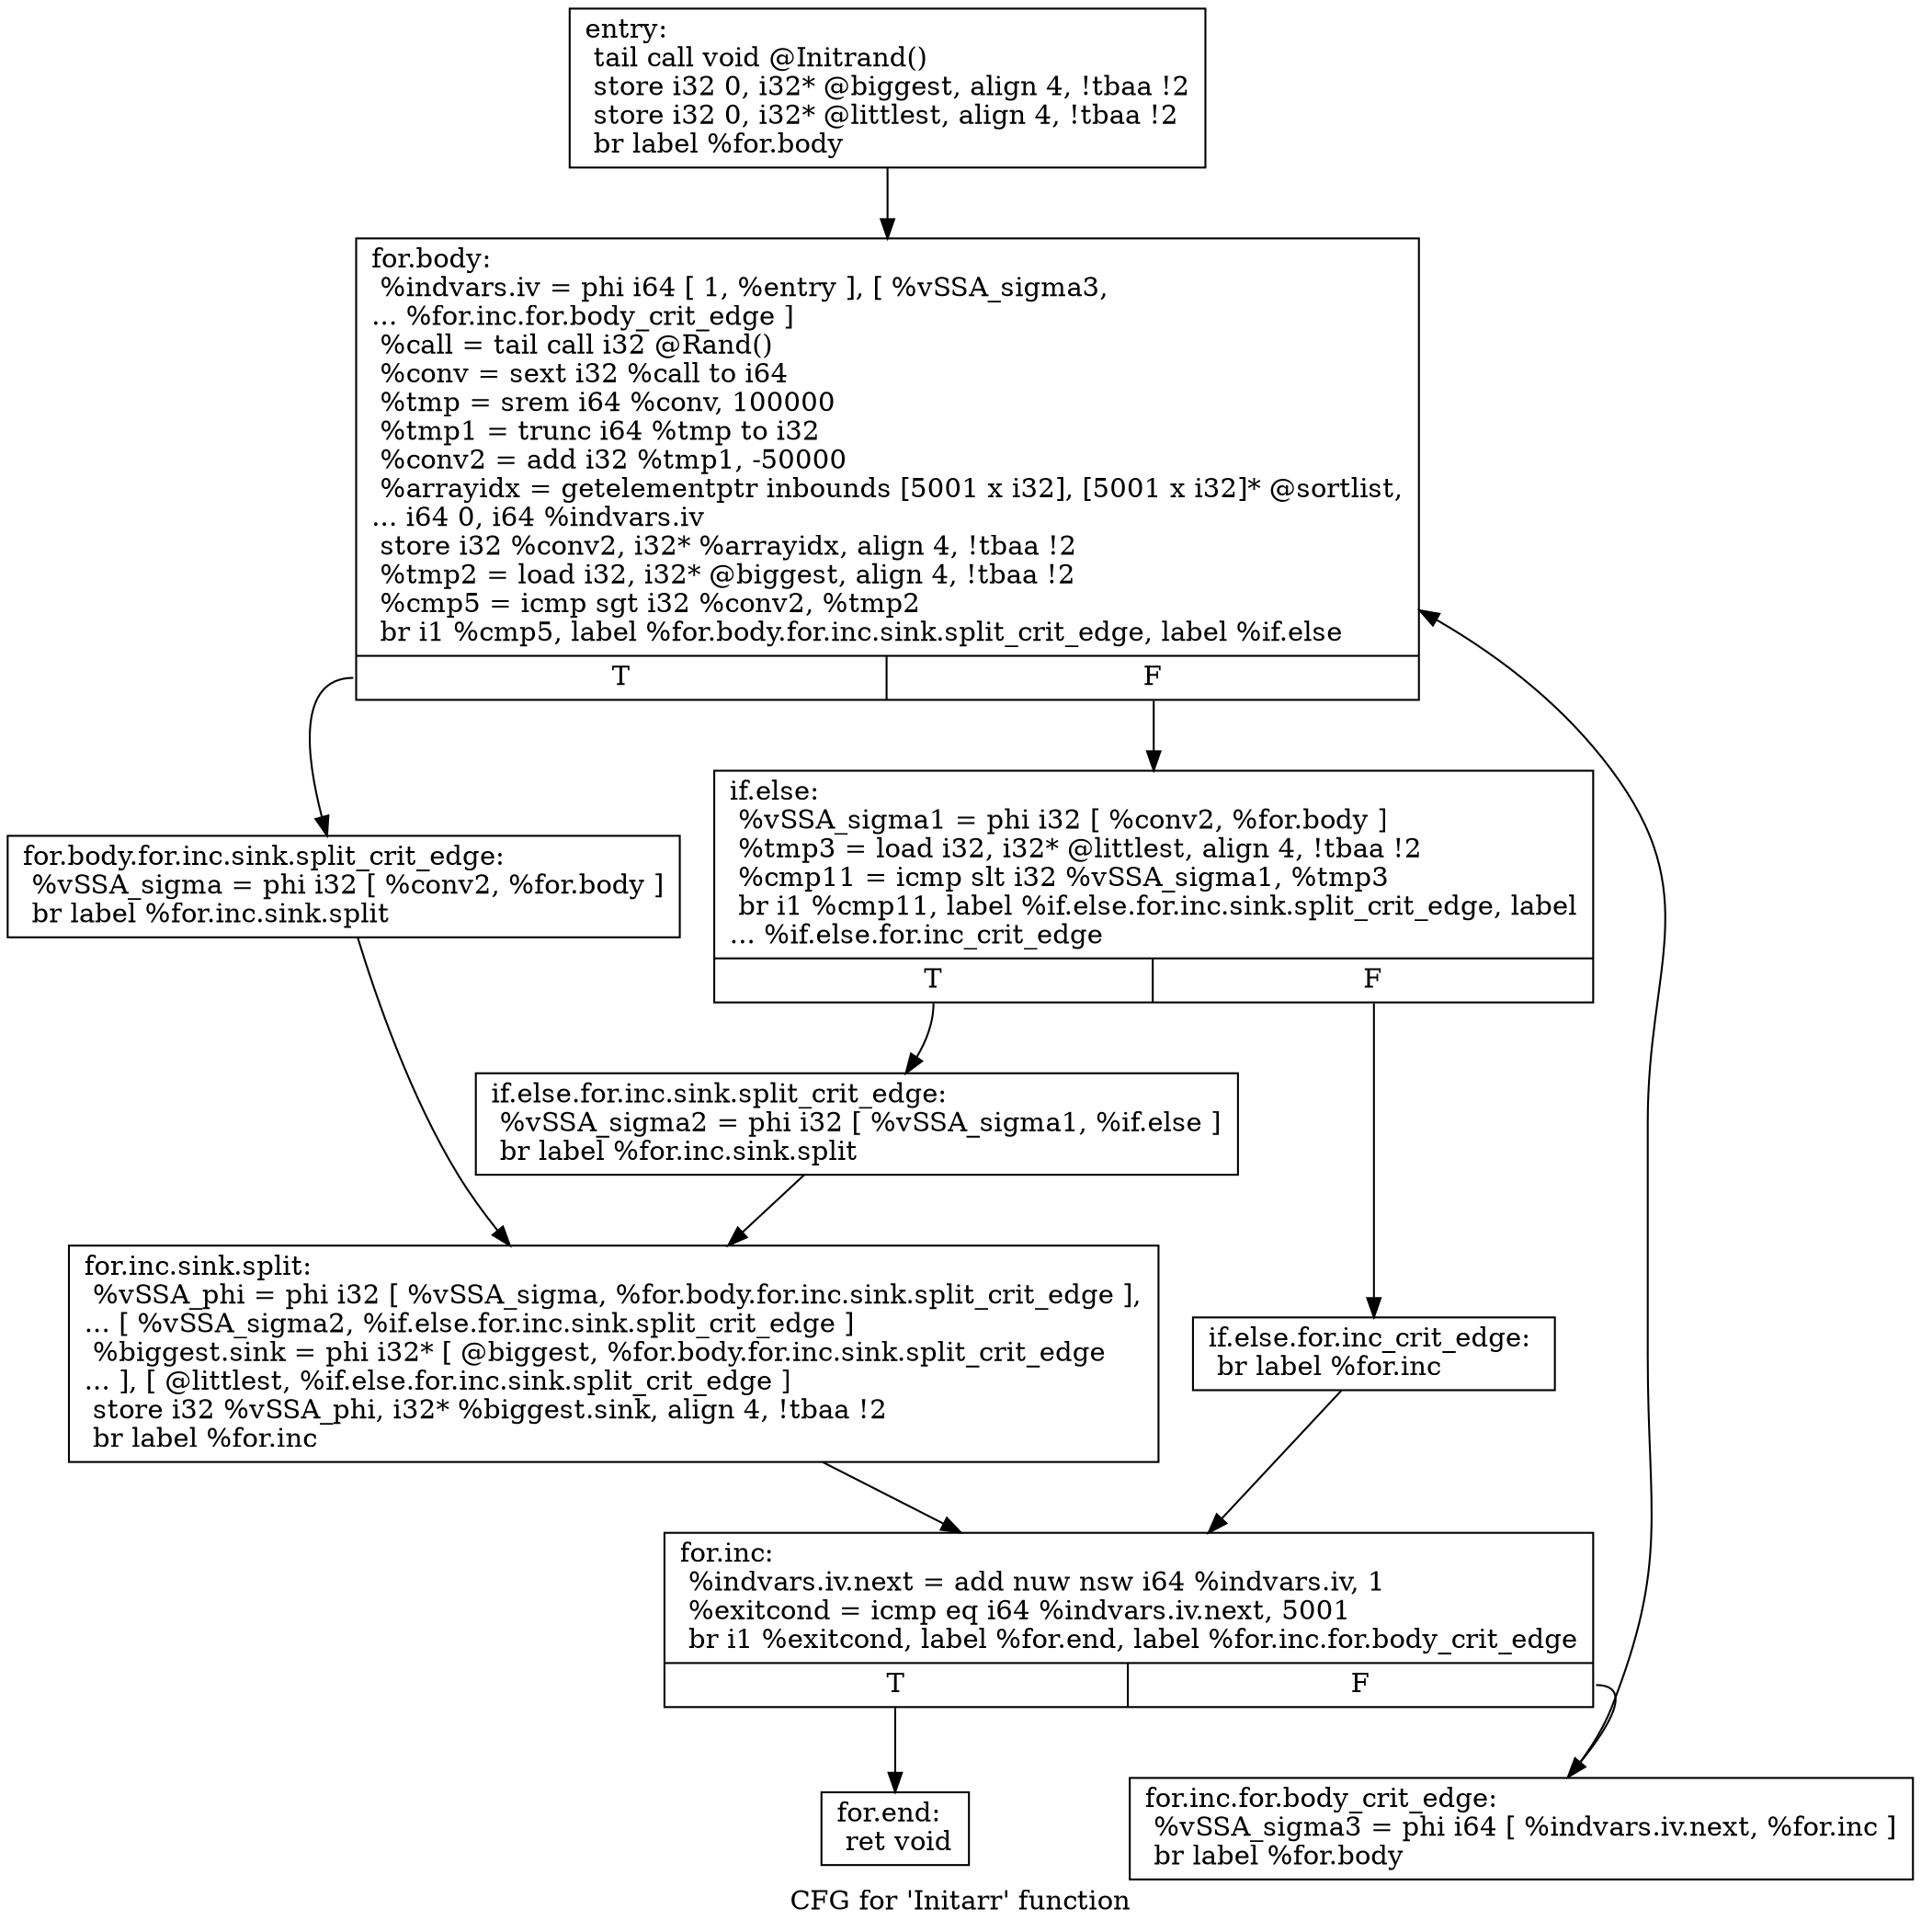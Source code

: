 digraph "CFG for 'Initarr' function" {
	label="CFG for 'Initarr' function";

	Node0x9e1b580 [shape=record,label="{entry:\l  tail call void @Initrand()\l  store i32 0, i32* @biggest, align 4, !tbaa !2\l  store i32 0, i32* @littlest, align 4, !tbaa !2\l  br label %for.body\l}"];
	Node0x9e1b580 -> Node0x9e14a00;
	Node0x9e14a00 [shape=record,label="{for.body:                                         \l  %indvars.iv = phi i64 [ 1, %entry ], [ %vSSA_sigma3,\l... %for.inc.for.body_crit_edge ]\l  %call = tail call i32 @Rand()\l  %conv = sext i32 %call to i64\l  %tmp = srem i64 %conv, 100000\l  %tmp1 = trunc i64 %tmp to i32\l  %conv2 = add i32 %tmp1, -50000\l  %arrayidx = getelementptr inbounds [5001 x i32], [5001 x i32]* @sortlist,\l... i64 0, i64 %indvars.iv\l  store i32 %conv2, i32* %arrayidx, align 4, !tbaa !2\l  %tmp2 = load i32, i32* @biggest, align 4, !tbaa !2\l  %cmp5 = icmp sgt i32 %conv2, %tmp2\l  br i1 %cmp5, label %for.body.for.inc.sink.split_crit_edge, label %if.else\l|{<s0>T|<s1>F}}"];
	Node0x9e14a00:s0 -> Node0x9e14a50;
	Node0x9e14a00:s1 -> Node0x9e14aa0;
	Node0x9e14a50 [shape=record,label="{for.body.for.inc.sink.split_crit_edge:            \l  %vSSA_sigma = phi i32 [ %conv2, %for.body ]\l  br label %for.inc.sink.split\l}"];
	Node0x9e14a50 -> Node0x9e14b90;
	Node0x9e14aa0 [shape=record,label="{if.else:                                          \l  %vSSA_sigma1 = phi i32 [ %conv2, %for.body ]\l  %tmp3 = load i32, i32* @littlest, align 4, !tbaa !2\l  %cmp11 = icmp slt i32 %vSSA_sigma1, %tmp3\l  br i1 %cmp11, label %if.else.for.inc.sink.split_crit_edge, label\l... %if.else.for.inc_crit_edge\l|{<s0>T|<s1>F}}"];
	Node0x9e14aa0:s0 -> Node0x9e14b40;
	Node0x9e14aa0:s1 -> Node0x9e14af0;
	Node0x9e14af0 [shape=record,label="{if.else.for.inc_crit_edge:                        \l  br label %for.inc\l}"];
	Node0x9e14af0 -> Node0x9e14be0;
	Node0x9e14b40 [shape=record,label="{if.else.for.inc.sink.split_crit_edge:             \l  %vSSA_sigma2 = phi i32 [ %vSSA_sigma1, %if.else ]\l  br label %for.inc.sink.split\l}"];
	Node0x9e14b40 -> Node0x9e14b90;
	Node0x9e14b90 [shape=record,label="{for.inc.sink.split:                               \l  %vSSA_phi = phi i32 [ %vSSA_sigma, %for.body.for.inc.sink.split_crit_edge ],\l... [ %vSSA_sigma2, %if.else.for.inc.sink.split_crit_edge ]\l  %biggest.sink = phi i32* [ @biggest, %for.body.for.inc.sink.split_crit_edge\l... ], [ @littlest, %if.else.for.inc.sink.split_crit_edge ]\l  store i32 %vSSA_phi, i32* %biggest.sink, align 4, !tbaa !2\l  br label %for.inc\l}"];
	Node0x9e14b90 -> Node0x9e14be0;
	Node0x9e14be0 [shape=record,label="{for.inc:                                          \l  %indvars.iv.next = add nuw nsw i64 %indvars.iv, 1\l  %exitcond = icmp eq i64 %indvars.iv.next, 5001\l  br i1 %exitcond, label %for.end, label %for.inc.for.body_crit_edge\l|{<s0>T|<s1>F}}"];
	Node0x9e14be0:s0 -> Node0x9e14c80;
	Node0x9e14be0:s1 -> Node0x9e14c30;
	Node0x9e14c30 [shape=record,label="{for.inc.for.body_crit_edge:                       \l  %vSSA_sigma3 = phi i64 [ %indvars.iv.next, %for.inc ]\l  br label %for.body\l}"];
	Node0x9e14c30 -> Node0x9e14a00;
	Node0x9e14c80 [shape=record,label="{for.end:                                          \l  ret void\l}"];
}
